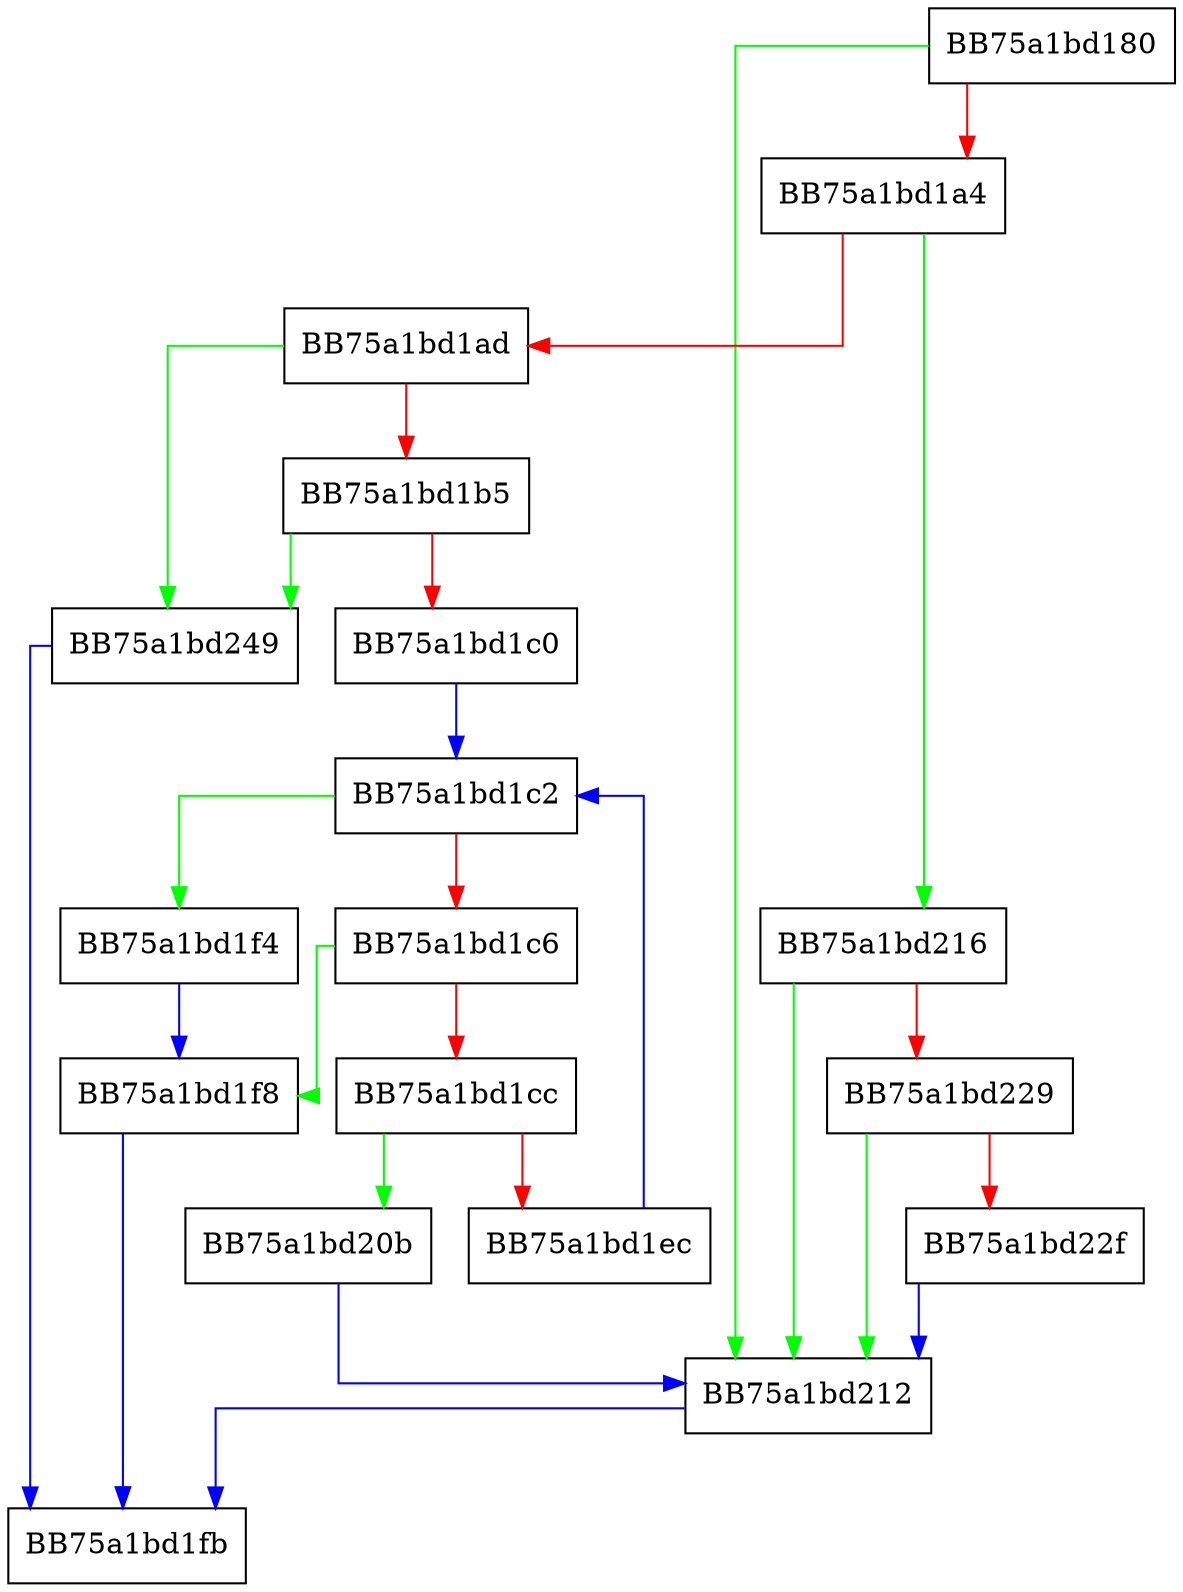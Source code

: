 digraph as3_parsestringpool {
  node [shape="box"];
  graph [splines=ortho];
  BB75a1bd180 -> BB75a1bd212 [color="green"];
  BB75a1bd180 -> BB75a1bd1a4 [color="red"];
  BB75a1bd1a4 -> BB75a1bd216 [color="green"];
  BB75a1bd1a4 -> BB75a1bd1ad [color="red"];
  BB75a1bd1ad -> BB75a1bd249 [color="green"];
  BB75a1bd1ad -> BB75a1bd1b5 [color="red"];
  BB75a1bd1b5 -> BB75a1bd249 [color="green"];
  BB75a1bd1b5 -> BB75a1bd1c0 [color="red"];
  BB75a1bd1c0 -> BB75a1bd1c2 [color="blue"];
  BB75a1bd1c2 -> BB75a1bd1f4 [color="green"];
  BB75a1bd1c2 -> BB75a1bd1c6 [color="red"];
  BB75a1bd1c6 -> BB75a1bd1f8 [color="green"];
  BB75a1bd1c6 -> BB75a1bd1cc [color="red"];
  BB75a1bd1cc -> BB75a1bd20b [color="green"];
  BB75a1bd1cc -> BB75a1bd1ec [color="red"];
  BB75a1bd1ec -> BB75a1bd1c2 [color="blue"];
  BB75a1bd1f4 -> BB75a1bd1f8 [color="blue"];
  BB75a1bd1f8 -> BB75a1bd1fb [color="blue"];
  BB75a1bd20b -> BB75a1bd212 [color="blue"];
  BB75a1bd212 -> BB75a1bd1fb [color="blue"];
  BB75a1bd216 -> BB75a1bd212 [color="green"];
  BB75a1bd216 -> BB75a1bd229 [color="red"];
  BB75a1bd229 -> BB75a1bd212 [color="green"];
  BB75a1bd229 -> BB75a1bd22f [color="red"];
  BB75a1bd22f -> BB75a1bd212 [color="blue"];
  BB75a1bd249 -> BB75a1bd1fb [color="blue"];
}